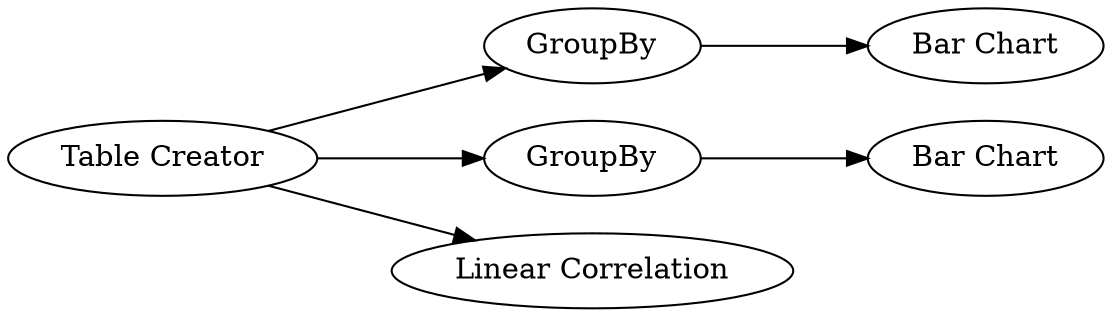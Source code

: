 digraph {
	4 -> 3
	7 -> 5
	7 -> 4
	5 -> 6
	7 -> 2
	5 [label=GroupBy]
	7 [label="Table Creator"]
	4 [label=GroupBy]
	6 [label="Bar Chart"]
	3 [label="Bar Chart"]
	2 [label="Linear Correlation"]
	rankdir=LR
}
